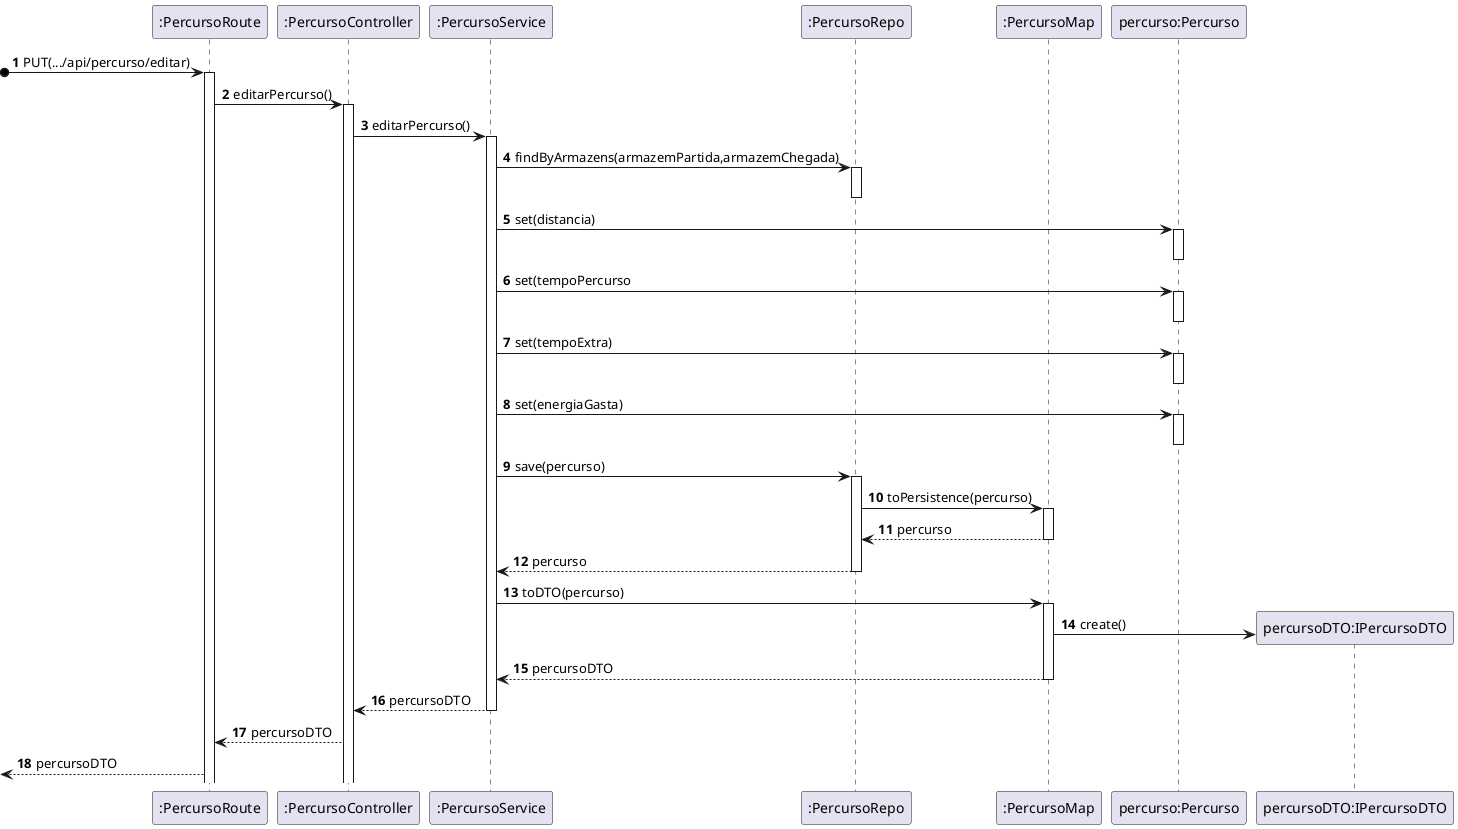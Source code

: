 @startuml SSD US10 - Criar Percurso

autonumber
participant ":PercursoRoute" as ROUTE
participant ":PercursoController" as CTRL
participant ":PercursoService" as SERVICE
participant ":PercursoRepo" as REPO
participant ":PercursoMap" as MAP
participant "percurso:Percurso" as PERCURSO
participant "percursoDTO:IPercursoDTO" as DTO



?o->ROUTE : PUT(.../api/percurso/editar)
activate ROUTE
ROUTE -> CTRL : editarPercurso()
activate CTRL
CTRL -> SERVICE : editarPercurso()
activate SERVICE
SERVICE -> REPO : findByArmazens(armazemPartida,armazemChegada)
activate REPO
deactivate REPO
SERVICE -> PERCURSO : set(distancia)
activate PERCURSO
deactivate PERCURSO
SERVICE -> PERCURSO : set(tempoPercurso
activate PERCURSO
deactivate PERCURSO
SERVICE -> PERCURSO : set(tempoExtra)
activate PERCURSO 
deactivate PERCURSO
SERVICE -> PERCURSO : set(energiaGasta)
activate PERCURSO 
deactivate PERCURSO
SERVICE -> REPO : save(percurso)
activate REPO
REPO -> MAP : toPersistence(percurso)
activate MAP
MAP --> REPO : percurso
deactivate MAP
REPO --> SERVICE : percurso
deactivate REPO
SERVICE -> MAP : toDTO(percurso)
activate MAP
MAP -> DTO** :  create()
MAP --> SERVICE : percursoDTO
deactivate MAP
SERVICE --> CTRL : percursoDTO
deactivate SERVICE
CTRL --> ROUTE : percursoDTO
<--ROUTE : percursoDTO





@enduml